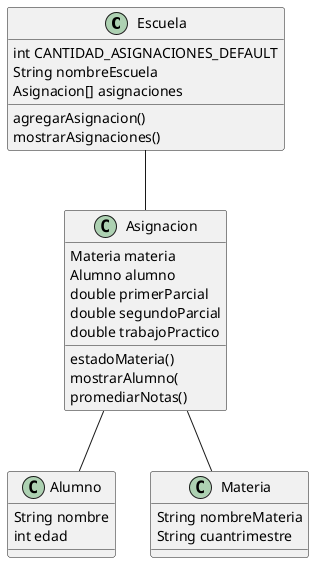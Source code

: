 @startuml

class Escuela{
	 int CANTIDAD_ASIGNACIONES_DEFAULT
	 String nombreEscuela
	 Asignacion[] asignaciones
	 	 
	 agregarAsignacion()
	 mostrarAsignaciones()
}


class Asignacion{
	 Materia materia
	 Alumno alumno
	 double primerParcial
	 double segundoParcial
	 double trabajoPractico
	 estadoMateria()
	 mostrarAlumno(
	 promediarNotas()
}


class Alumno{
	String nombre
	int edad
}


class Materia{
	String nombreMateria
	String cuantrimestre
}


Escuela -- Asignacion
Asignacion -- Materia
Asignacion -- Alumno



@enduml